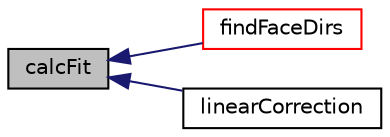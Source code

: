 digraph "calcFit"
{
  bgcolor="transparent";
  edge [fontname="Helvetica",fontsize="10",labelfontname="Helvetica",labelfontsize="10"];
  node [fontname="Helvetica",fontsize="10",shape=record];
  rankdir="LR";
  Node1 [label="calcFit",height=0.2,width=0.4,color="black", fillcolor="grey75", style="filled", fontcolor="black"];
  Node1 -> Node2 [dir="back",color="midnightblue",fontsize="10",style="solid",fontname="Helvetica"];
  Node2 [label="findFaceDirs",height=0.2,width=0.4,color="red",URL="$a00812.html#afea6c3ae5bba0eddf3f321b3c56ecfba",tooltip="Find the normal direction (i) and j and k directions for face faci. "];
  Node1 -> Node3 [dir="back",color="midnightblue",fontsize="10",style="solid",fontname="Helvetica"];
  Node3 [label="linearCorrection",height=0.2,width=0.4,color="black",URL="$a00812.html#a6a0d3fd96818e684e7a0de2e9c6e774b"];
}
